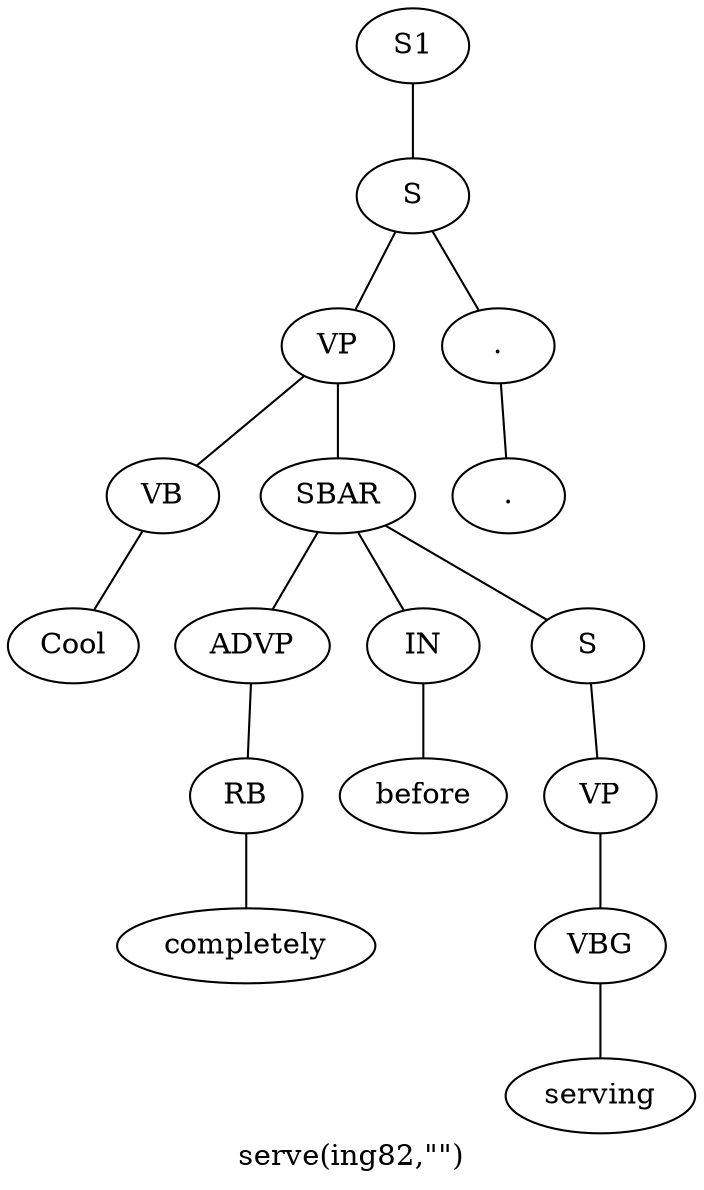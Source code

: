 graph SyntaxGraph {
	label = "serve(ing82,\"\")";
	Node0 [label="S1"];
	Node1 [label="S"];
	Node2 [label="VP"];
	Node3 [label="VB"];
	Node4 [label="Cool"];
	Node5 [label="SBAR"];
	Node6 [label="ADVP"];
	Node7 [label="RB"];
	Node8 [label="completely"];
	Node9 [label="IN"];
	Node10 [label="before"];
	Node11 [label="S"];
	Node12 [label="VP"];
	Node13 [label="VBG"];
	Node14 [label="serving"];
	Node15 [label="."];
	Node16 [label="."];

	Node0 -- Node1;
	Node1 -- Node2;
	Node1 -- Node15;
	Node2 -- Node3;
	Node2 -- Node5;
	Node3 -- Node4;
	Node5 -- Node6;
	Node5 -- Node9;
	Node5 -- Node11;
	Node6 -- Node7;
	Node7 -- Node8;
	Node9 -- Node10;
	Node11 -- Node12;
	Node12 -- Node13;
	Node13 -- Node14;
	Node15 -- Node16;
}